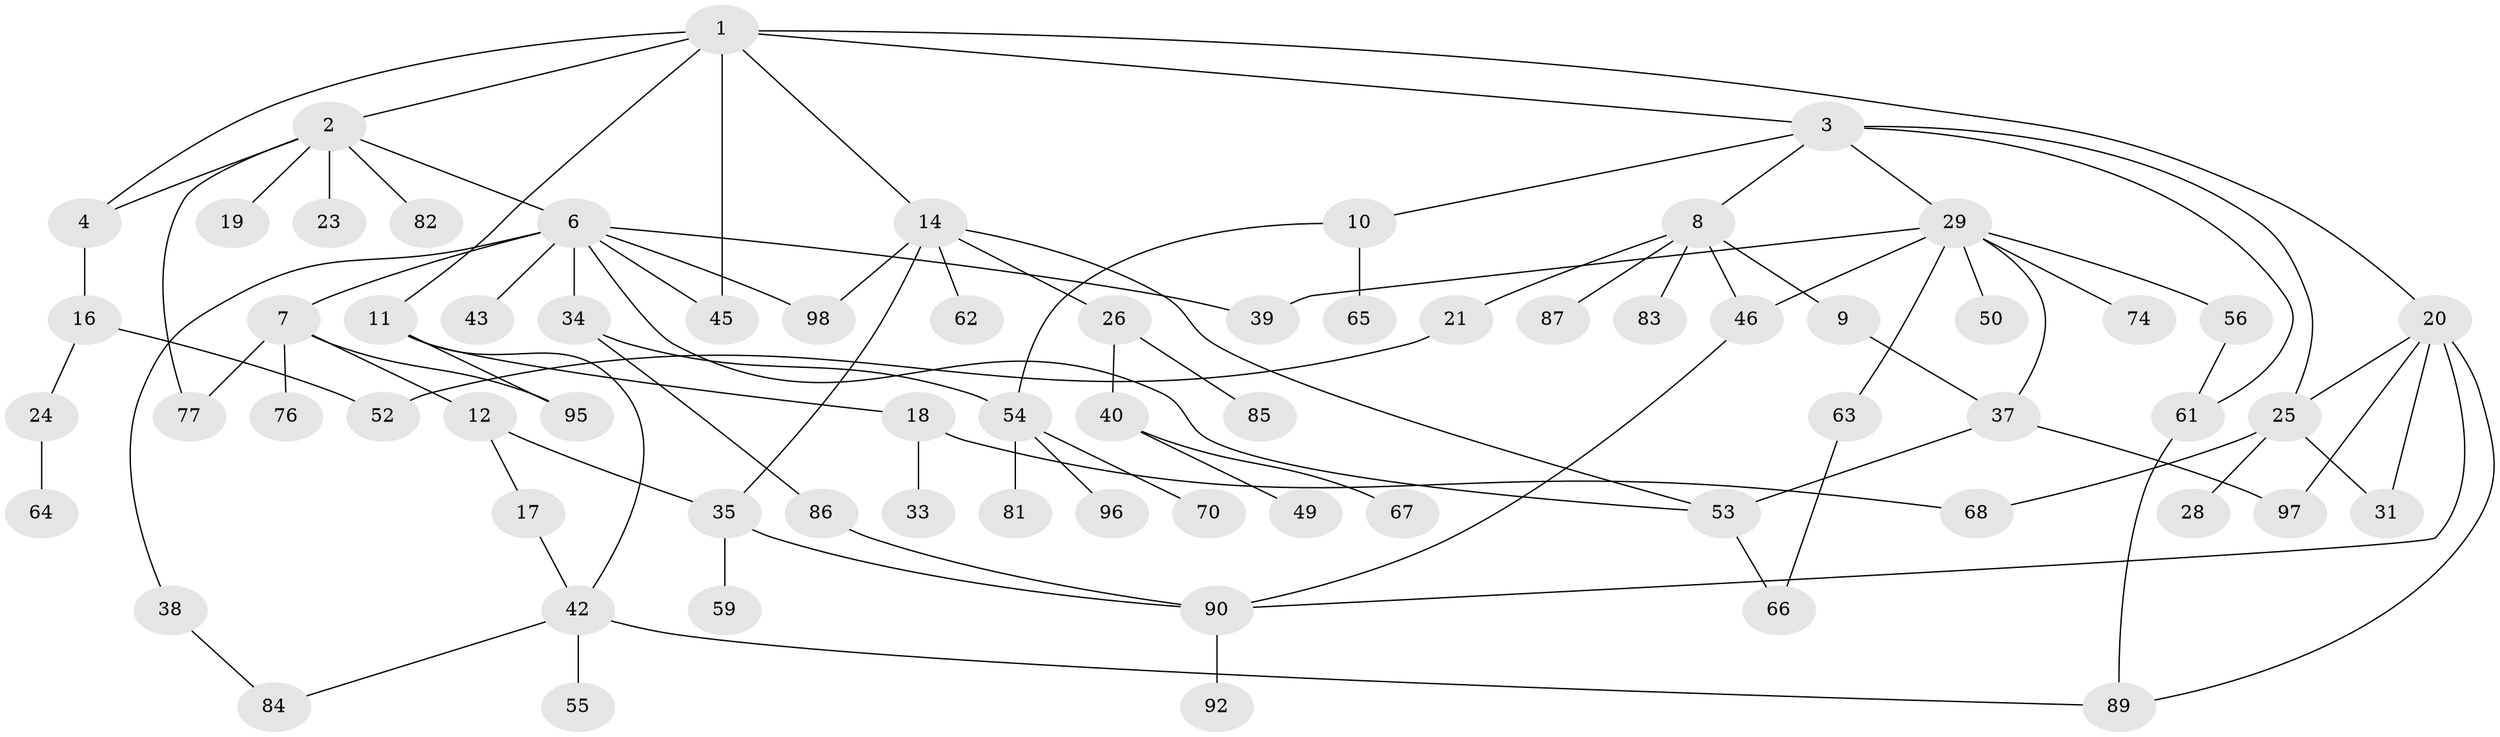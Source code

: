 // original degree distribution, {8: 0.01, 5: 0.04, 6: 0.04, 3: 0.21, 4: 0.08, 9: 0.01, 7: 0.01, 2: 0.27, 1: 0.33}
// Generated by graph-tools (version 1.1) at 2025/54/02/21/25 11:54:43]
// undirected, 70 vertices, 95 edges
graph export_dot {
graph [start="1"]
  node [color=gray90,style=filled];
  1 [super="+51"];
  2 [super="+5"];
  3 [super="+30"];
  4 [super="+58"];
  6 [super="+15"];
  7 [super="+13"];
  8 [super="+27"];
  9;
  10 [super="+47"];
  11 [super="+44"];
  12 [super="+75"];
  14 [super="+22"];
  16;
  17;
  18;
  19;
  20;
  21 [super="+73"];
  23;
  24 [super="+48"];
  25 [super="+32"];
  26 [super="+71"];
  28;
  29 [super="+36"];
  31;
  33;
  34 [super="+80"];
  35 [super="+57"];
  37 [super="+41"];
  38;
  39;
  40 [super="+91"];
  42 [super="+69"];
  43;
  45 [super="+79"];
  46;
  49;
  50 [super="+60"];
  52;
  53 [super="+72"];
  54 [super="+78"];
  55;
  56;
  59;
  61 [super="+93"];
  62;
  63;
  64;
  65;
  66;
  67;
  68 [super="+88"];
  70;
  74;
  76;
  77;
  81;
  82 [super="+99"];
  83;
  84 [super="+100"];
  85;
  86;
  87;
  89;
  90 [super="+94"];
  92;
  95;
  96;
  97;
  98;
  1 -- 2;
  1 -- 3;
  1 -- 11;
  1 -- 14;
  1 -- 20;
  1 -- 45;
  1 -- 4;
  2 -- 4;
  2 -- 6;
  2 -- 82;
  2 -- 19;
  2 -- 77;
  2 -- 23;
  3 -- 8;
  3 -- 10;
  3 -- 29;
  3 -- 25;
  3 -- 61;
  4 -- 16;
  6 -- 7;
  6 -- 34;
  6 -- 38;
  6 -- 43;
  6 -- 98;
  6 -- 39;
  6 -- 53;
  6 -- 45;
  7 -- 12;
  7 -- 76;
  7 -- 77;
  7 -- 95;
  8 -- 9;
  8 -- 21;
  8 -- 46;
  8 -- 83;
  8 -- 87;
  9 -- 37;
  10 -- 54;
  10 -- 65;
  11 -- 18;
  11 -- 95;
  11 -- 42;
  12 -- 17;
  12 -- 35;
  14 -- 35;
  14 -- 53;
  14 -- 62;
  14 -- 26;
  14 -- 98;
  16 -- 24;
  16 -- 52;
  17 -- 42;
  18 -- 33;
  18 -- 68;
  20 -- 25;
  20 -- 31;
  20 -- 90;
  20 -- 97;
  20 -- 89;
  21 -- 52;
  24 -- 64;
  25 -- 28;
  25 -- 68;
  25 -- 31;
  26 -- 40;
  26 -- 85;
  29 -- 39;
  29 -- 56;
  29 -- 46;
  29 -- 50;
  29 -- 74;
  29 -- 63;
  29 -- 37;
  34 -- 86;
  34 -- 54;
  35 -- 59;
  35 -- 90;
  37 -- 97;
  37 -- 53;
  38 -- 84;
  40 -- 49;
  40 -- 67;
  42 -- 55;
  42 -- 89;
  42 -- 84;
  46 -- 90;
  53 -- 66;
  54 -- 70;
  54 -- 96;
  54 -- 81;
  56 -- 61;
  61 -- 89;
  63 -- 66;
  86 -- 90;
  90 -- 92;
}
